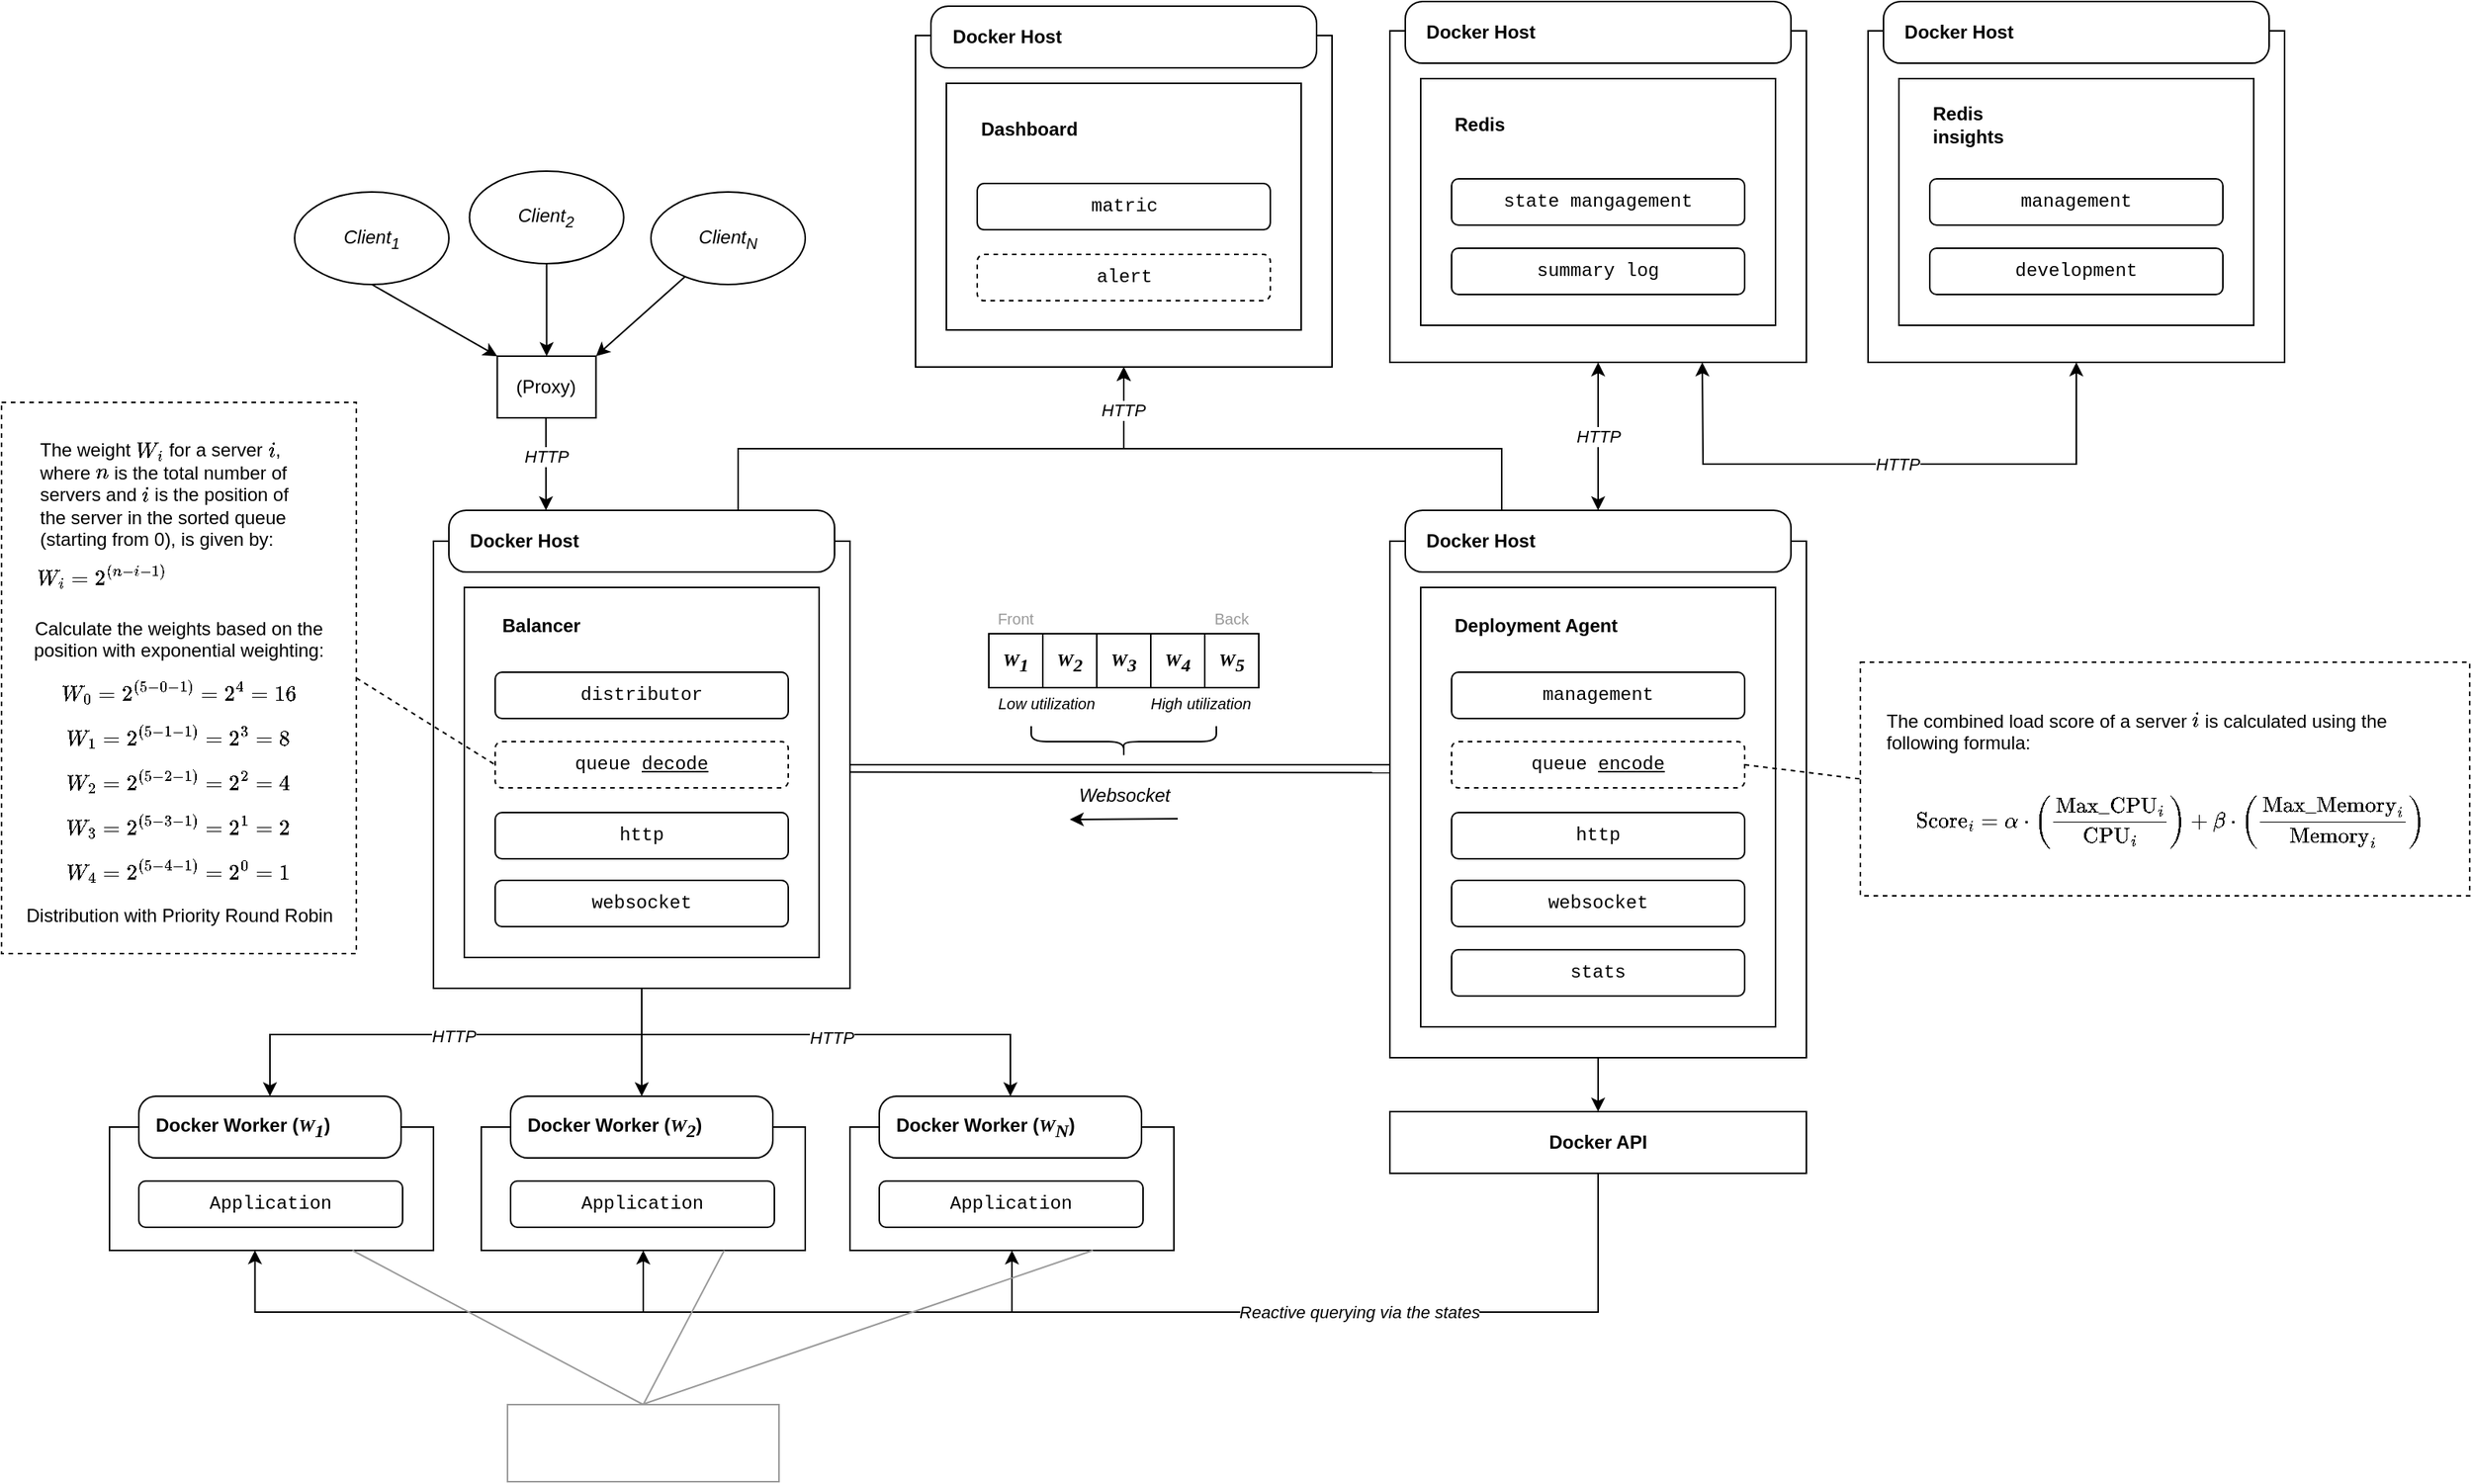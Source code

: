 <mxfile version="24.7.5">
  <diagram name="Page-1" id="Vyur2kS933aH3F0kVCXf">
    <mxGraphModel dx="3248" dy="2066" grid="1" gridSize="10" guides="1" tooltips="1" connect="1" arrows="1" fold="1" page="1" pageScale="1" pageWidth="850" pageHeight="1100" math="1" shadow="0">
      <root>
        <mxCell id="0" />
        <mxCell id="1" parent="0" />
        <mxCell id="TFzHgLDjFruAC8fcnrSV-130" style="rounded=0;orthogonalLoop=1;jettySize=auto;html=1;entryX=0;entryY=0;entryDx=0;entryDy=0;exitX=0.5;exitY=1;exitDx=0;exitDy=0;" parent="1" source="TFzHgLDjFruAC8fcnrSV-3" target="TFzHgLDjFruAC8fcnrSV-127" edge="1">
          <mxGeometry relative="1" as="geometry">
            <mxPoint x="140.496" y="-17.557" as="sourcePoint" />
          </mxGeometry>
        </mxCell>
        <mxCell id="TFzHgLDjFruAC8fcnrSV-3" value="Client&lt;sub&gt;&lt;span&gt;1&lt;/span&gt;&lt;/sub&gt;" style="ellipse;whiteSpace=wrap;html=1;fontStyle=2" parent="1" vertex="1">
          <mxGeometry x="30" y="-76.5" width="100" height="60" as="geometry" />
        </mxCell>
        <mxCell id="TFzHgLDjFruAC8fcnrSV-129" style="edgeStyle=orthogonalEdgeStyle;rounded=0;orthogonalLoop=1;jettySize=auto;html=1;entryX=0.5;entryY=0;entryDx=0;entryDy=0;" parent="1" source="TFzHgLDjFruAC8fcnrSV-4" target="TFzHgLDjFruAC8fcnrSV-127" edge="1">
          <mxGeometry relative="1" as="geometry" />
        </mxCell>
        <mxCell id="TFzHgLDjFruAC8fcnrSV-4" value="Client&lt;sub&gt;&lt;span&gt;2&lt;/span&gt;&lt;/sub&gt;" style="ellipse;whiteSpace=wrap;html=1;fontStyle=2" parent="1" vertex="1">
          <mxGeometry x="143.34" y="-90" width="100" height="60" as="geometry" />
        </mxCell>
        <mxCell id="TFzHgLDjFruAC8fcnrSV-128" style="rounded=0;orthogonalLoop=1;jettySize=auto;html=1;entryX=1;entryY=0;entryDx=0;entryDy=0;" parent="1" source="TFzHgLDjFruAC8fcnrSV-5" target="TFzHgLDjFruAC8fcnrSV-127" edge="1">
          <mxGeometry relative="1" as="geometry" />
        </mxCell>
        <mxCell id="TFzHgLDjFruAC8fcnrSV-5" value="Client&lt;sub&gt;&lt;span&gt;N&lt;/span&gt;&lt;/sub&gt;" style="ellipse;whiteSpace=wrap;html=1;fontStyle=2" parent="1" vertex="1">
          <mxGeometry x="261" y="-76.5" width="100" height="60" as="geometry" />
        </mxCell>
        <mxCell id="TFzHgLDjFruAC8fcnrSV-115" style="edgeStyle=orthogonalEdgeStyle;rounded=0;orthogonalLoop=1;jettySize=auto;html=1;entryX=0.5;entryY=0;entryDx=0;entryDy=0;" parent="1" source="TFzHgLDjFruAC8fcnrSV-9" target="TFzHgLDjFruAC8fcnrSV-81" edge="1">
          <mxGeometry relative="1" as="geometry" />
        </mxCell>
        <mxCell id="TFzHgLDjFruAC8fcnrSV-116" style="edgeStyle=orthogonalEdgeStyle;rounded=0;orthogonalLoop=1;jettySize=auto;html=1;entryX=0.5;entryY=0;entryDx=0;entryDy=0;" parent="1" source="TFzHgLDjFruAC8fcnrSV-9" target="TFzHgLDjFruAC8fcnrSV-72" edge="1">
          <mxGeometry relative="1" as="geometry">
            <Array as="points">
              <mxPoint x="255" y="470" />
              <mxPoint x="14" y="470" />
            </Array>
          </mxGeometry>
        </mxCell>
        <mxCell id="TFzHgLDjFruAC8fcnrSV-118" value="HTTP" style="edgeLabel;html=1;align=center;verticalAlign=middle;resizable=0;points=[];fontStyle=2" parent="TFzHgLDjFruAC8fcnrSV-116" vertex="1" connectable="0">
          <mxGeometry x="-0.022" y="1" relative="1" as="geometry">
            <mxPoint as="offset" />
          </mxGeometry>
        </mxCell>
        <mxCell id="TFzHgLDjFruAC8fcnrSV-117" style="edgeStyle=orthogonalEdgeStyle;rounded=0;orthogonalLoop=1;jettySize=auto;html=1;entryX=0.5;entryY=0;entryDx=0;entryDy=0;" parent="1" source="TFzHgLDjFruAC8fcnrSV-9" target="TFzHgLDjFruAC8fcnrSV-88" edge="1">
          <mxGeometry relative="1" as="geometry">
            <Array as="points">
              <mxPoint x="255" y="470" />
              <mxPoint x="494" y="470" />
            </Array>
          </mxGeometry>
        </mxCell>
        <mxCell id="TFzHgLDjFruAC8fcnrSV-119" value="HTTP" style="edgeLabel;html=1;align=center;verticalAlign=middle;resizable=0;points=[];fontStyle=2" parent="TFzHgLDjFruAC8fcnrSV-117" vertex="1" connectable="0">
          <mxGeometry x="-0.012" y="-2" relative="1" as="geometry">
            <mxPoint as="offset" />
          </mxGeometry>
        </mxCell>
        <mxCell id="TFzHgLDjFruAC8fcnrSV-9" value="" style="rounded=0;whiteSpace=wrap;html=1;" parent="1" vertex="1">
          <mxGeometry x="120" y="150" width="270" height="290" as="geometry" />
        </mxCell>
        <mxCell id="TFzHgLDjFruAC8fcnrSV-6" value="" style="rounded=0;whiteSpace=wrap;html=1;" parent="1" vertex="1">
          <mxGeometry x="140" y="180" width="230" height="240" as="geometry" />
        </mxCell>
        <mxCell id="TFzHgLDjFruAC8fcnrSV-8" value="Balancer" style="text;html=1;align=center;verticalAlign=middle;whiteSpace=wrap;rounded=0;fontStyle=1" parent="1" vertex="1">
          <mxGeometry x="160" y="190" width="60" height="30" as="geometry" />
        </mxCell>
        <mxCell id="TFzHgLDjFruAC8fcnrSV-10" value="" style="shape=image;verticalLabelPosition=bottom;labelBackgroundColor=default;verticalAlign=top;aspect=fixed;imageAspect=0;image=https://logowik.com/content/uploads/images/rust8244.jpg;" parent="1" vertex="1">
          <mxGeometry x="313.03" y="191" width="39.97" height="30" as="geometry" />
        </mxCell>
        <mxCell id="TFzHgLDjFruAC8fcnrSV-11" value="distributor" style="rounded=1;whiteSpace=wrap;html=1;fontFamily=Courier New;strokeColor=#000000;" parent="1" vertex="1">
          <mxGeometry x="160" y="235" width="190" height="30" as="geometry" />
        </mxCell>
        <mxCell id="TFzHgLDjFruAC8fcnrSV-12" value="queue&amp;nbsp;&lt;u&gt;decode&lt;/u&gt;" style="rounded=1;whiteSpace=wrap;html=1;fontFamily=Courier New;dashed=1;" parent="1" vertex="1">
          <mxGeometry x="160" y="280" width="190" height="30" as="geometry" />
        </mxCell>
        <mxCell id="TFzHgLDjFruAC8fcnrSV-13" value="http" style="rounded=1;whiteSpace=wrap;html=1;fontFamily=Courier New;" parent="1" vertex="1">
          <mxGeometry x="160" y="326" width="190" height="30" as="geometry" />
        </mxCell>
        <mxCell id="TFzHgLDjFruAC8fcnrSV-14" value="websocket" style="rounded=1;whiteSpace=wrap;html=1;fontFamily=Courier New;" parent="1" vertex="1">
          <mxGeometry x="160" y="370" width="190" height="30" as="geometry" />
        </mxCell>
        <mxCell id="TFzHgLDjFruAC8fcnrSV-147" style="edgeStyle=orthogonalEdgeStyle;rounded=0;orthogonalLoop=1;jettySize=auto;html=1;entryX=0.5;entryY=1;entryDx=0;entryDy=0;exitX=0.75;exitY=0;exitDx=0;exitDy=0;" parent="1" source="TFzHgLDjFruAC8fcnrSV-23" target="TFzHgLDjFruAC8fcnrSV-133" edge="1">
          <mxGeometry relative="1" as="geometry">
            <Array as="points">
              <mxPoint x="317" y="90" />
              <mxPoint x="567" y="90" />
            </Array>
          </mxGeometry>
        </mxCell>
        <mxCell id="TFzHgLDjFruAC8fcnrSV-23" value="" style="rounded=1;whiteSpace=wrap;html=1;arcSize=28;" parent="1" vertex="1">
          <mxGeometry x="130" y="130" width="250" height="40" as="geometry" />
        </mxCell>
        <mxCell id="TFzHgLDjFruAC8fcnrSV-7" value="" style="shape=image;verticalLabelPosition=bottom;labelBackgroundColor=default;verticalAlign=top;aspect=fixed;imageAspect=0;image=https://cdn-icons-png.flaticon.com/512/919/919853.png;" parent="1" vertex="1">
          <mxGeometry x="345" y="137.5" width="25" height="25" as="geometry" />
        </mxCell>
        <mxCell id="TFzHgLDjFruAC8fcnrSV-24" value="Docker Host" style="text;html=1;align=center;verticalAlign=middle;whiteSpace=wrap;rounded=0;fontStyle=1" parent="1" vertex="1">
          <mxGeometry x="139" y="135" width="80" height="30" as="geometry" />
        </mxCell>
        <mxCell id="TFzHgLDjFruAC8fcnrSV-124" style="edgeStyle=orthogonalEdgeStyle;rounded=0;orthogonalLoop=1;jettySize=auto;html=1;entryX=0.5;entryY=0;entryDx=0;entryDy=0;" parent="1" source="TFzHgLDjFruAC8fcnrSV-25" target="TFzHgLDjFruAC8fcnrSV-68" edge="1">
          <mxGeometry relative="1" as="geometry" />
        </mxCell>
        <mxCell id="TFzHgLDjFruAC8fcnrSV-25" value="" style="rounded=0;whiteSpace=wrap;html=1;" parent="1" vertex="1">
          <mxGeometry x="740" y="150" width="270" height="335" as="geometry" />
        </mxCell>
        <mxCell id="TFzHgLDjFruAC8fcnrSV-26" value="" style="rounded=0;whiteSpace=wrap;html=1;" parent="1" vertex="1">
          <mxGeometry x="760" y="180" width="230" height="285" as="geometry" />
        </mxCell>
        <mxCell id="TFzHgLDjFruAC8fcnrSV-27" value="Deployment Agent" style="text;html=1;align=left;verticalAlign=middle;whiteSpace=wrap;rounded=0;fontStyle=1" parent="1" vertex="1">
          <mxGeometry x="780" y="190" width="150" height="30" as="geometry" />
        </mxCell>
        <mxCell id="TFzHgLDjFruAC8fcnrSV-28" value="" style="shape=image;verticalLabelPosition=bottom;labelBackgroundColor=default;verticalAlign=top;aspect=fixed;imageAspect=0;image=https://logowik.com/content/uploads/images/rust8244.jpg;" parent="1" vertex="1">
          <mxGeometry x="933.03" y="191" width="39.97" height="30" as="geometry" />
        </mxCell>
        <mxCell id="TFzHgLDjFruAC8fcnrSV-29" value="management" style="rounded=1;whiteSpace=wrap;html=1;fontFamily=Courier New;" parent="1" vertex="1">
          <mxGeometry x="780" y="235" width="190" height="30" as="geometry" />
        </mxCell>
        <mxCell id="TFzHgLDjFruAC8fcnrSV-30" value="queue&amp;nbsp;&lt;u&gt;encode&lt;/u&gt;" style="rounded=1;whiteSpace=wrap;html=1;fontFamily=Courier New;dashed=1;" parent="1" vertex="1">
          <mxGeometry x="780" y="280" width="190" height="30" as="geometry" />
        </mxCell>
        <mxCell id="TFzHgLDjFruAC8fcnrSV-31" value="http" style="rounded=1;whiteSpace=wrap;html=1;fontFamily=Courier New;" parent="1" vertex="1">
          <mxGeometry x="780" y="326" width="190" height="30" as="geometry" />
        </mxCell>
        <mxCell id="TFzHgLDjFruAC8fcnrSV-32" value="websocket" style="rounded=1;whiteSpace=wrap;html=1;fontFamily=Courier New;" parent="1" vertex="1">
          <mxGeometry x="780" y="370" width="190" height="30" as="geometry" />
        </mxCell>
        <mxCell id="TFzHgLDjFruAC8fcnrSV-148" style="edgeStyle=orthogonalEdgeStyle;rounded=0;orthogonalLoop=1;jettySize=auto;html=1;entryX=0.5;entryY=1;entryDx=0;entryDy=0;exitX=0.25;exitY=0;exitDx=0;exitDy=0;" parent="1" source="TFzHgLDjFruAC8fcnrSV-33" target="TFzHgLDjFruAC8fcnrSV-133" edge="1">
          <mxGeometry relative="1" as="geometry">
            <Array as="points">
              <mxPoint x="813" y="90" />
              <mxPoint x="567" y="90" />
            </Array>
          </mxGeometry>
        </mxCell>
        <mxCell id="TFzHgLDjFruAC8fcnrSV-151" value="&lt;i&gt;HTTP&lt;/i&gt;" style="edgeLabel;html=1;align=center;verticalAlign=middle;resizable=0;points=[];" parent="TFzHgLDjFruAC8fcnrSV-148" vertex="1" connectable="0">
          <mxGeometry x="0.818" y="1" relative="1" as="geometry">
            <mxPoint y="-3" as="offset" />
          </mxGeometry>
        </mxCell>
        <mxCell id="TFzHgLDjFruAC8fcnrSV-33" value="" style="rounded=1;whiteSpace=wrap;html=1;arcSize=28;" parent="1" vertex="1">
          <mxGeometry x="750" y="130" width="250" height="40" as="geometry" />
        </mxCell>
        <mxCell id="TFzHgLDjFruAC8fcnrSV-34" value="" style="shape=image;verticalLabelPosition=bottom;labelBackgroundColor=default;verticalAlign=top;aspect=fixed;imageAspect=0;image=https://cdn-icons-png.flaticon.com/512/919/919853.png;" parent="1" vertex="1">
          <mxGeometry x="965" y="137.5" width="25" height="25" as="geometry" />
        </mxCell>
        <mxCell id="TFzHgLDjFruAC8fcnrSV-35" value="Docker Host" style="text;html=1;align=center;verticalAlign=middle;whiteSpace=wrap;rounded=0;fontStyle=1" parent="1" vertex="1">
          <mxGeometry x="759" y="135" width="80" height="30" as="geometry" />
        </mxCell>
        <mxCell id="TFzHgLDjFruAC8fcnrSV-36" value="stats" style="rounded=1;whiteSpace=wrap;html=1;fontFamily=Courier New;" parent="1" vertex="1">
          <mxGeometry x="780" y="415" width="190" height="30" as="geometry" />
        </mxCell>
        <mxCell id="TFzHgLDjFruAC8fcnrSV-37" value="" style="endArrow=none;html=1;rounded=0;exitX=1;exitY=0.5;exitDx=0;exitDy=0;entryX=0.001;entryY=0.433;entryDx=0;entryDy=0;entryPerimeter=0;" parent="1" source="TFzHgLDjFruAC8fcnrSV-9" target="TFzHgLDjFruAC8fcnrSV-25" edge="1">
          <mxGeometry width="50" height="50" relative="1" as="geometry">
            <mxPoint x="460" y="320" as="sourcePoint" />
            <mxPoint x="510" y="270" as="targetPoint" />
          </mxGeometry>
        </mxCell>
        <mxCell id="TFzHgLDjFruAC8fcnrSV-38" value="" style="endArrow=none;html=1;rounded=0;exitX=1;exitY=0.5;exitDx=0;exitDy=0;entryX=0;entryY=0.448;entryDx=0;entryDy=0;entryPerimeter=0;" parent="1" target="TFzHgLDjFruAC8fcnrSV-25" edge="1">
          <mxGeometry width="50" height="50" relative="1" as="geometry">
            <mxPoint x="390" y="299.8" as="sourcePoint" />
            <mxPoint x="630" y="299.8" as="targetPoint" />
          </mxGeometry>
        </mxCell>
        <mxCell id="TFzHgLDjFruAC8fcnrSV-39" value="Websocket" style="text;html=1;align=center;verticalAlign=middle;whiteSpace=wrap;rounded=0;fontStyle=2" parent="1" vertex="1">
          <mxGeometry x="537.5" y="300" width="60" height="30" as="geometry" />
        </mxCell>
        <mxCell id="TFzHgLDjFruAC8fcnrSV-62" value="&lt;div&gt;&lt;br&gt;&lt;/div&gt;" style="text;html=1;align=center;verticalAlign=middle;resizable=0;points=[];autosize=1;strokeColor=none;fillColor=none;" parent="1" vertex="1">
          <mxGeometry x="665" y="160" width="20" height="30" as="geometry" />
        </mxCell>
        <mxCell id="TFzHgLDjFruAC8fcnrSV-120" style="edgeStyle=orthogonalEdgeStyle;rounded=0;orthogonalLoop=1;jettySize=auto;html=1;entryX=0.5;entryY=1;entryDx=0;entryDy=0;" parent="1" source="TFzHgLDjFruAC8fcnrSV-68" target="TFzHgLDjFruAC8fcnrSV-86" edge="1">
          <mxGeometry relative="1" as="geometry">
            <Array as="points">
              <mxPoint x="875" y="650" />
              <mxPoint x="495" y="650" />
            </Array>
          </mxGeometry>
        </mxCell>
        <mxCell id="TFzHgLDjFruAC8fcnrSV-121" style="edgeStyle=orthogonalEdgeStyle;rounded=0;orthogonalLoop=1;jettySize=auto;html=1;entryX=0.5;entryY=1;entryDx=0;entryDy=0;" parent="1" source="TFzHgLDjFruAC8fcnrSV-68" target="TFzHgLDjFruAC8fcnrSV-79" edge="1">
          <mxGeometry relative="1" as="geometry">
            <Array as="points">
              <mxPoint x="875" y="650" />
              <mxPoint x="256" y="650" />
            </Array>
          </mxGeometry>
        </mxCell>
        <mxCell id="TFzHgLDjFruAC8fcnrSV-68" value="Docker API" style="rounded=0;whiteSpace=wrap;html=1;fontStyle=1" parent="1" vertex="1">
          <mxGeometry x="740" y="520" width="270" height="40" as="geometry" />
        </mxCell>
        <mxCell id="TFzHgLDjFruAC8fcnrSV-101" value="" style="group" parent="1" vertex="1" connectable="0">
          <mxGeometry x="-90" y="510" width="210" height="100" as="geometry" />
        </mxCell>
        <mxCell id="TFzHgLDjFruAC8fcnrSV-71" value="" style="rounded=0;whiteSpace=wrap;html=1;" parent="TFzHgLDjFruAC8fcnrSV-101" vertex="1">
          <mxGeometry y="20" width="210" height="80" as="geometry" />
        </mxCell>
        <mxCell id="TFzHgLDjFruAC8fcnrSV-76" value="" style="group" parent="TFzHgLDjFruAC8fcnrSV-101" vertex="1" connectable="0">
          <mxGeometry x="19" width="170" height="40" as="geometry" />
        </mxCell>
        <mxCell id="TFzHgLDjFruAC8fcnrSV-72" value="" style="rounded=1;whiteSpace=wrap;html=1;arcSize=28;" parent="TFzHgLDjFruAC8fcnrSV-76" vertex="1">
          <mxGeometry width="170" height="40" as="geometry" />
        </mxCell>
        <mxCell id="TFzHgLDjFruAC8fcnrSV-73" value="" style="shape=image;verticalLabelPosition=bottom;labelBackgroundColor=default;verticalAlign=top;aspect=fixed;imageAspect=0;image=https://cdn-icons-png.flaticon.com/512/919/919853.png;" parent="TFzHgLDjFruAC8fcnrSV-76" vertex="1">
          <mxGeometry x="137.5" y="8" width="25" height="25" as="geometry" />
        </mxCell>
        <mxCell id="TFzHgLDjFruAC8fcnrSV-74" value="Docker Worker (&lt;span style=&quot;font-family: Verdana; font-style: italic; text-align: center;&quot;&gt;W&lt;/span&gt;&lt;sub style=&quot;font-family: Verdana; font-style: italic; text-align: center; font-size: 12px;&quot;&gt;1&lt;/sub&gt;)" style="text;html=1;align=left;verticalAlign=middle;whiteSpace=wrap;rounded=0;fontStyle=1" parent="TFzHgLDjFruAC8fcnrSV-76" vertex="1">
          <mxGeometry x="9" y="5" width="141" height="30" as="geometry" />
        </mxCell>
        <mxCell id="TFzHgLDjFruAC8fcnrSV-78" value="Application" style="rounded=1;whiteSpace=wrap;html=1;fontFamily=Courier New;" parent="TFzHgLDjFruAC8fcnrSV-101" vertex="1">
          <mxGeometry x="19" y="55" width="171" height="30" as="geometry" />
        </mxCell>
        <mxCell id="TFzHgLDjFruAC8fcnrSV-102" value="" style="group" parent="1" vertex="1" connectable="0">
          <mxGeometry x="151" y="510" width="210" height="100" as="geometry" />
        </mxCell>
        <mxCell id="TFzHgLDjFruAC8fcnrSV-79" value="" style="rounded=0;whiteSpace=wrap;html=1;" parent="TFzHgLDjFruAC8fcnrSV-102" vertex="1">
          <mxGeometry y="20" width="210" height="80" as="geometry" />
        </mxCell>
        <mxCell id="TFzHgLDjFruAC8fcnrSV-80" value="" style="group" parent="TFzHgLDjFruAC8fcnrSV-102" vertex="1" connectable="0">
          <mxGeometry x="19" width="170" height="40" as="geometry" />
        </mxCell>
        <mxCell id="TFzHgLDjFruAC8fcnrSV-81" value="" style="rounded=1;whiteSpace=wrap;html=1;arcSize=28;" parent="TFzHgLDjFruAC8fcnrSV-80" vertex="1">
          <mxGeometry width="170" height="40" as="geometry" />
        </mxCell>
        <mxCell id="TFzHgLDjFruAC8fcnrSV-82" value="" style="shape=image;verticalLabelPosition=bottom;labelBackgroundColor=default;verticalAlign=top;aspect=fixed;imageAspect=0;image=https://cdn-icons-png.flaticon.com/512/919/919853.png;" parent="TFzHgLDjFruAC8fcnrSV-80" vertex="1">
          <mxGeometry x="137.5" y="8" width="25" height="25" as="geometry" />
        </mxCell>
        <mxCell id="TFzHgLDjFruAC8fcnrSV-83" value="Docker Worker (&lt;span style=&quot;font-family: Verdana; font-style: italic; text-align: center;&quot;&gt;W&lt;/span&gt;&lt;sub style=&quot;font-family: Verdana; font-style: italic; text-align: center; font-size: 12px;&quot;&gt;2&lt;/sub&gt;)" style="text;html=1;align=left;verticalAlign=middle;whiteSpace=wrap;rounded=0;fontStyle=1" parent="TFzHgLDjFruAC8fcnrSV-80" vertex="1">
          <mxGeometry x="9" y="5" width="141" height="30" as="geometry" />
        </mxCell>
        <mxCell id="TFzHgLDjFruAC8fcnrSV-84" value="Application" style="rounded=1;whiteSpace=wrap;html=1;fontFamily=Courier New;" parent="TFzHgLDjFruAC8fcnrSV-102" vertex="1">
          <mxGeometry x="19" y="55" width="171" height="30" as="geometry" />
        </mxCell>
        <mxCell id="TFzHgLDjFruAC8fcnrSV-103" value="" style="group" parent="1" vertex="1" connectable="0">
          <mxGeometry x="390" y="510" width="210" height="100" as="geometry" />
        </mxCell>
        <mxCell id="TFzHgLDjFruAC8fcnrSV-86" value="" style="rounded=0;whiteSpace=wrap;html=1;" parent="TFzHgLDjFruAC8fcnrSV-103" vertex="1">
          <mxGeometry y="20" width="210" height="80" as="geometry" />
        </mxCell>
        <mxCell id="TFzHgLDjFruAC8fcnrSV-87" value="" style="group" parent="TFzHgLDjFruAC8fcnrSV-103" vertex="1" connectable="0">
          <mxGeometry x="19" width="170" height="40" as="geometry" />
        </mxCell>
        <mxCell id="TFzHgLDjFruAC8fcnrSV-88" value="" style="rounded=1;whiteSpace=wrap;html=1;arcSize=28;" parent="TFzHgLDjFruAC8fcnrSV-87" vertex="1">
          <mxGeometry width="170" height="40" as="geometry" />
        </mxCell>
        <mxCell id="TFzHgLDjFruAC8fcnrSV-89" value="" style="shape=image;verticalLabelPosition=bottom;labelBackgroundColor=default;verticalAlign=top;aspect=fixed;imageAspect=0;image=https://cdn-icons-png.flaticon.com/512/919/919853.png;" parent="TFzHgLDjFruAC8fcnrSV-87" vertex="1">
          <mxGeometry x="137.5" y="8" width="25" height="25" as="geometry" />
        </mxCell>
        <mxCell id="TFzHgLDjFruAC8fcnrSV-90" value="Docker Worker (&lt;span style=&quot;font-family: Verdana; font-style: italic; text-align: center;&quot;&gt;W&lt;/span&gt;&lt;sub style=&quot;font-family: Verdana; font-style: italic; text-align: center; font-size: 12px;&quot;&gt;N&lt;/sub&gt;)" style="text;html=1;align=left;verticalAlign=middle;whiteSpace=wrap;rounded=0;fontStyle=1" parent="TFzHgLDjFruAC8fcnrSV-87" vertex="1">
          <mxGeometry x="9" y="5" width="141" height="30" as="geometry" />
        </mxCell>
        <mxCell id="TFzHgLDjFruAC8fcnrSV-91" value="Application" style="rounded=1;whiteSpace=wrap;html=1;fontFamily=Courier New;" parent="TFzHgLDjFruAC8fcnrSV-103" vertex="1">
          <mxGeometry x="19" y="55" width="171" height="30" as="geometry" />
        </mxCell>
        <mxCell id="TFzHgLDjFruAC8fcnrSV-108" value="" style="endArrow=none;html=1;rounded=0;entryX=0;entryY=0.5;entryDx=0;entryDy=0;exitX=1;exitY=0.5;exitDx=0;exitDy=0;strokeColor=#000000;dashed=1;" parent="1" source="TFzHgLDjFruAC8fcnrSV-107" target="TFzHgLDjFruAC8fcnrSV-12" edge="1">
          <mxGeometry width="50" height="50" relative="1" as="geometry">
            <mxPoint x="-30" y="220" as="sourcePoint" />
            <mxPoint x="20" y="170" as="targetPoint" />
          </mxGeometry>
        </mxCell>
        <mxCell id="TFzHgLDjFruAC8fcnrSV-113" value="" style="group;fillColor=#E6E6E6;fontColor=#333333;strokeColor=none;dashed=1;container=0;" parent="1" vertex="1" connectable="0">
          <mxGeometry x="-160" y="182.5" width="230" height="235" as="geometry" />
        </mxCell>
        <mxCell id="TFzHgLDjFruAC8fcnrSV-122" style="edgeStyle=orthogonalEdgeStyle;rounded=0;orthogonalLoop=1;jettySize=auto;html=1;entryX=0.449;entryY=0.999;entryDx=0;entryDy=0;entryPerimeter=0;" parent="1" source="TFzHgLDjFruAC8fcnrSV-68" target="TFzHgLDjFruAC8fcnrSV-71" edge="1">
          <mxGeometry relative="1" as="geometry">
            <Array as="points">
              <mxPoint x="875" y="650" />
              <mxPoint x="4" y="650" />
            </Array>
          </mxGeometry>
        </mxCell>
        <mxCell id="TFzHgLDjFruAC8fcnrSV-125" value="Reactive querying via the states" style="edgeLabel;html=1;align=center;verticalAlign=middle;resizable=0;points=[];fontStyle=2" parent="TFzHgLDjFruAC8fcnrSV-122" vertex="1" connectable="0">
          <mxGeometry x="-0.509" relative="1" as="geometry">
            <mxPoint as="offset" />
          </mxGeometry>
        </mxCell>
        <mxCell id="TFzHgLDjFruAC8fcnrSV-131" style="edgeStyle=orthogonalEdgeStyle;rounded=0;orthogonalLoop=1;jettySize=auto;html=1;entryX=0.25;entryY=0;entryDx=0;entryDy=0;" parent="1" source="TFzHgLDjFruAC8fcnrSV-127" edge="1">
          <mxGeometry relative="1" as="geometry">
            <mxPoint x="193.744" y="50" as="sourcePoint" />
            <mxPoint x="192.93" y="130" as="targetPoint" />
            <Array as="points">
              <mxPoint x="193.43" y="82" />
            </Array>
          </mxGeometry>
        </mxCell>
        <mxCell id="TFzHgLDjFruAC8fcnrSV-150" value="&lt;i&gt;HTTP&lt;/i&gt;" style="edgeLabel;html=1;align=center;verticalAlign=middle;resizable=0;points=[];" parent="TFzHgLDjFruAC8fcnrSV-131" vertex="1" connectable="0">
          <mxGeometry x="-0.167" relative="1" as="geometry">
            <mxPoint as="offset" />
          </mxGeometry>
        </mxCell>
        <mxCell id="TFzHgLDjFruAC8fcnrSV-145" value="" style="group" parent="1" vertex="1" connectable="0">
          <mxGeometry x="432.5" y="-196.97" width="270" height="235" as="geometry" />
        </mxCell>
        <mxCell id="TFzHgLDjFruAC8fcnrSV-133" value="" style="rounded=0;whiteSpace=wrap;html=1;" parent="TFzHgLDjFruAC8fcnrSV-145" vertex="1">
          <mxGeometry y="19" width="270" height="215" as="geometry" />
        </mxCell>
        <mxCell id="TFzHgLDjFruAC8fcnrSV-134" value="" style="rounded=0;whiteSpace=wrap;html=1;" parent="TFzHgLDjFruAC8fcnrSV-145" vertex="1">
          <mxGeometry x="20" y="50" width="230" height="160" as="geometry" />
        </mxCell>
        <mxCell id="TFzHgLDjFruAC8fcnrSV-135" value="matric" style="rounded=1;whiteSpace=wrap;html=1;fontFamily=Courier New;" parent="TFzHgLDjFruAC8fcnrSV-145" vertex="1">
          <mxGeometry x="40" y="115" width="190" height="30" as="geometry" />
        </mxCell>
        <mxCell id="TFzHgLDjFruAC8fcnrSV-136" value="" style="rounded=1;whiteSpace=wrap;html=1;arcSize=28;" parent="TFzHgLDjFruAC8fcnrSV-145" vertex="1">
          <mxGeometry x="10" width="250" height="40" as="geometry" />
        </mxCell>
        <mxCell id="TFzHgLDjFruAC8fcnrSV-137" value="" style="shape=image;verticalLabelPosition=bottom;labelBackgroundColor=default;verticalAlign=top;aspect=fixed;imageAspect=0;image=https://cdn-icons-png.flaticon.com/512/919/919853.png;" parent="TFzHgLDjFruAC8fcnrSV-145" vertex="1">
          <mxGeometry x="225" y="7.5" width="25" height="25" as="geometry" />
        </mxCell>
        <mxCell id="TFzHgLDjFruAC8fcnrSV-138" value="Docker Host" style="text;html=1;align=center;verticalAlign=middle;whiteSpace=wrap;rounded=0;fontStyle=1" parent="TFzHgLDjFruAC8fcnrSV-145" vertex="1">
          <mxGeometry x="19" y="5" width="80" height="30" as="geometry" />
        </mxCell>
        <mxCell id="TFzHgLDjFruAC8fcnrSV-139" value="Dashboard" style="text;html=1;align=left;verticalAlign=middle;whiteSpace=wrap;rounded=0;fontStyle=1" parent="TFzHgLDjFruAC8fcnrSV-145" vertex="1">
          <mxGeometry x="40" y="65" width="150" height="30" as="geometry" />
        </mxCell>
        <mxCell id="TFzHgLDjFruAC8fcnrSV-140" value="alert" style="rounded=1;whiteSpace=wrap;html=1;fontFamily=Courier New;dashed=1;" parent="TFzHgLDjFruAC8fcnrSV-145" vertex="1">
          <mxGeometry x="40" y="161" width="190" height="30" as="geometry" />
        </mxCell>
        <mxCell id="TFzHgLDjFruAC8fcnrSV-141" value="" style="shape=image;verticalLabelPosition=bottom;labelBackgroundColor=default;verticalAlign=top;aspect=fixed;imageAspect=0;image=https://upload.wikimedia.org/wikipedia/commons/thumb/c/c3/Python-logo-notext.svg/1869px-Python-logo-notext.svg.png;clipPath=inset(1% 9.71% 15.67% 0%);" parent="TFzHgLDjFruAC8fcnrSV-145" vertex="1">
          <mxGeometry x="125.21" y="66.25" width="29.58" height="30" as="geometry" />
        </mxCell>
        <mxCell id="TFzHgLDjFruAC8fcnrSV-142" value="" style="shape=image;verticalLabelPosition=bottom;labelBackgroundColor=default;verticalAlign=top;aspect=fixed;imageAspect=0;image=https://upload.wikimedia.org/wikipedia/commons/thumb/7/77/Streamlit-logo-primary-colormark-darktext.png/1024px-Streamlit-logo-primary-colormark-darktext.png;" parent="TFzHgLDjFruAC8fcnrSV-145" vertex="1">
          <mxGeometry x="154.79" y="57.5" width="81.2" height="47.5" as="geometry" />
        </mxCell>
        <mxCell id="TFzHgLDjFruAC8fcnrSV-127" value="(Proxy)" style="rounded=0;whiteSpace=wrap;html=1;" parent="1" vertex="1">
          <mxGeometry x="161.34" y="30" width="64" height="40" as="geometry" />
        </mxCell>
        <mxCell id="TFzHgLDjFruAC8fcnrSV-107" value="" style="rounded=0;whiteSpace=wrap;html=1;strokeColor=#000000;dashed=1;" parent="1" vertex="1">
          <mxGeometry x="-160" y="60" width="230" height="357.5" as="geometry" />
        </mxCell>
        <mxCell id="TFzHgLDjFruAC8fcnrSV-105" value="&lt;div&gt;Calculate the weights based on the position with exponential weighting:&lt;/div&gt;&lt;div&gt;\[ W_0 = 2^{(5-0-1)} = 2^4 = 16 \]&lt;/div&gt;&lt;div&gt;\[ W_1 = 2^{(5-1-1)} = 2^3 = 8 \]&lt;/div&gt;&lt;div&gt;\[ W_2 = 2^{(5-2-1)} = 2^2 = 4 \]&lt;/div&gt;&lt;div&gt;\[ W_3 = 2^{(5-3-1)} = 2^1 = 2 \]&lt;/div&gt;&lt;div&gt;\[ W_4 = 2^{(5-4-1)} = 2^0 = 1 \]&lt;/div&gt;&lt;div&gt;&lt;br&gt;&lt;/div&gt;" style="text;html=1;align=center;verticalAlign=middle;whiteSpace=wrap;rounded=0;" parent="1" vertex="1">
          <mxGeometry x="-145" y="228.5" width="200" height="140" as="geometry" />
        </mxCell>
        <mxCell id="TFzHgLDjFruAC8fcnrSV-111" value="Distribution with Priority Round Robin" style="text;html=1;align=center;verticalAlign=middle;whiteSpace=wrap;rounded=0;" parent="1" vertex="1">
          <mxGeometry x="-147.5" y="377.5" width="205" height="30" as="geometry" />
        </mxCell>
        <mxCell id="TFzHgLDjFruAC8fcnrSV-51" value="&lt;div&gt;\[ W_i = 2^{(n-i-1)} \]&lt;/div&gt;&lt;div&gt;&lt;br&gt;&lt;/div&gt;" style="text;whiteSpace=wrap;html=1;fontStyle=0" parent="1" vertex="1">
          <mxGeometry x="-139" y="146" width="72.632" height="50" as="geometry" />
        </mxCell>
        <mxCell id="TFzHgLDjFruAC8fcnrSV-63" value="The weight \( W_i \) for a server \( i \), where \( n \) is the total number of servers and \( i \) is the position of the server in the sorted queue (starting from 0), is given by:&lt;div&gt;&lt;br style=&quot;text-wrap: nowrap;&quot;&gt;&lt;/div&gt;" style="text;html=1;align=left;verticalAlign=middle;whiteSpace=wrap;rounded=0;" parent="1" vertex="1">
          <mxGeometry x="-137" y="81.5" width="180" height="90" as="geometry" />
        </mxCell>
        <mxCell id="TFzHgLDjFruAC8fcnrSV-157" value="" style="shape=curlyBracket;whiteSpace=wrap;html=1;rounded=1;labelPosition=left;verticalLabelPosition=middle;align=right;verticalAlign=middle;rotation=-90;" parent="1" vertex="1">
          <mxGeometry x="557.5" y="220" width="20" height="120" as="geometry" />
        </mxCell>
        <mxCell id="TFzHgLDjFruAC8fcnrSV-163" value="" style="endArrow=classic;html=1;rounded=0;" parent="1" edge="1">
          <mxGeometry width="50" height="50" relative="1" as="geometry">
            <mxPoint x="602.5" y="330" as="sourcePoint" />
            <mxPoint x="532.5" y="330.5" as="targetPoint" />
          </mxGeometry>
        </mxCell>
        <mxCell id="TFzHgLDjFruAC8fcnrSV-173" style="rounded=0;orthogonalLoop=1;jettySize=auto;html=1;entryX=0.75;entryY=1;entryDx=0;entryDy=0;exitX=0.5;exitY=0;exitDx=0;exitDy=0;endArrow=none;endFill=0;strokeColor=#999999;" parent="1" source="TFzHgLDjFruAC8fcnrSV-165" target="TFzHgLDjFruAC8fcnrSV-71" edge="1">
          <mxGeometry relative="1" as="geometry" />
        </mxCell>
        <mxCell id="TFzHgLDjFruAC8fcnrSV-175" style="rounded=0;orthogonalLoop=1;jettySize=auto;html=1;entryX=0.75;entryY=1;entryDx=0;entryDy=0;exitX=0.487;exitY=-0.104;exitDx=0;exitDy=0;exitPerimeter=0;endArrow=none;endFill=0;strokeColor=#999999;" parent="1" source="TFzHgLDjFruAC8fcnrSV-171" target="TFzHgLDjFruAC8fcnrSV-86" edge="1">
          <mxGeometry relative="1" as="geometry" />
        </mxCell>
        <mxCell id="TFzHgLDjFruAC8fcnrSV-165" value="" style="rounded=0;whiteSpace=wrap;html=1;strokeColor=#999999;" parent="1" vertex="1">
          <mxGeometry x="168" y="710" width="176" height="50" as="geometry" />
        </mxCell>
        <mxCell id="TFzHgLDjFruAC8fcnrSV-174" style="rounded=0;orthogonalLoop=1;jettySize=auto;html=1;entryX=0.75;entryY=1;entryDx=0;entryDy=0;endArrow=none;endFill=0;strokeColor=#999999;" parent="1" target="TFzHgLDjFruAC8fcnrSV-79" edge="1">
          <mxGeometry relative="1" as="geometry">
            <mxPoint x="256" y="710" as="sourcePoint" />
          </mxGeometry>
        </mxCell>
        <mxCell id="TFzHgLDjFruAC8fcnrSV-171" value="" style="shape=image;verticalLabelPosition=bottom;labelBackgroundColor=default;verticalAlign=top;aspect=fixed;imageAspect=0;image=https://docs.sedex.admin.ch/assets/docker-hub-logo.png;" parent="1" vertex="1">
          <mxGeometry x="177.08" y="714" width="160.92" height="40" as="geometry" />
        </mxCell>
        <mxCell id="G5e81qGQovvJO4Tz4BmD-1" value="" style="rounded=0;whiteSpace=wrap;html=1;strokeColor=#000000;dashed=1;" parent="1" vertex="1">
          <mxGeometry x="1045" y="228.5" width="395" height="151.5" as="geometry" />
        </mxCell>
        <mxCell id="G5e81qGQovvJO4Tz4BmD-2" value="The combined load score of a server \(i\) is calculated using the following formula:&lt;br&gt;&lt;br&gt;\[&lt;br&gt;\text{Score}_i = \alpha \cdot \left( \frac{\text{Max_CPU}_i}{\text{CPU}_i} \right) + \beta \cdot \left( \frac{\text{Max_Memory}_i}{\text{Memory}_i} \right)&lt;br&gt;\]" style="text;html=1;align=left;verticalAlign=middle;whiteSpace=wrap;rounded=0;" parent="1" vertex="1">
          <mxGeometry x="1060" y="251" width="370" height="117.5" as="geometry" />
        </mxCell>
        <mxCell id="G5e81qGQovvJO4Tz4BmD-3" value="" style="endArrow=none;html=1;rounded=0;entryX=0;entryY=0.5;entryDx=0;entryDy=0;exitX=1;exitY=0.5;exitDx=0;exitDy=0;strokeColor=#000000;dashed=1;" parent="1" source="TFzHgLDjFruAC8fcnrSV-30" target="G5e81qGQovvJO4Tz4BmD-1" edge="1">
          <mxGeometry width="50" height="50" relative="1" as="geometry">
            <mxPoint x="1090" y="445" as="sourcePoint" />
            <mxPoint x="1180" y="501" as="targetPoint" />
          </mxGeometry>
        </mxCell>
        <mxCell id="TFzHgLDjFruAC8fcnrSV-52" value="Front" style="text;html=1;align=center;verticalAlign=middle;whiteSpace=wrap;rounded=0;fontSize=10;fontColor=#999999;" parent="1" vertex="1">
          <mxGeometry x="480" y="190" width="35" height="20" as="geometry" />
        </mxCell>
        <mxCell id="TFzHgLDjFruAC8fcnrSV-53" value="Back" style="text;html=1;align=center;verticalAlign=middle;whiteSpace=wrap;rounded=0;fontSize=10;fontColor=#999999;" parent="1" vertex="1">
          <mxGeometry x="620" y="190" width="35" height="20" as="geometry" />
        </mxCell>
        <mxCell id="TFzHgLDjFruAC8fcnrSV-155" value="" style="group" parent="1" vertex="1" connectable="0">
          <mxGeometry x="480" y="210" width="175" height="55" as="geometry" />
        </mxCell>
        <mxCell id="TFzHgLDjFruAC8fcnrSV-42" value="&lt;font style=&quot;font-size: 12px;&quot;&gt;W&lt;sub style=&quot;font-size: 12px;&quot;&gt;1&lt;/sub&gt;&lt;/font&gt;" style="rounded=0;whiteSpace=wrap;html=1;aspect=fixed;fontSize=12;fontStyle=3;fontFamily=Verdana;" parent="TFzHgLDjFruAC8fcnrSV-155" vertex="1">
          <mxGeometry width="35" height="35" as="geometry" />
        </mxCell>
        <mxCell id="TFzHgLDjFruAC8fcnrSV-43" value="&lt;font style=&quot;font-size: 12px;&quot;&gt;W&lt;sub style=&quot;font-size: 12px;&quot;&gt;2&lt;/sub&gt;&lt;/font&gt;" style="rounded=0;whiteSpace=wrap;html=1;aspect=fixed;fontSize=12;fontStyle=3;fontFamily=Verdana;" parent="TFzHgLDjFruAC8fcnrSV-155" vertex="1">
          <mxGeometry x="35" width="35" height="35" as="geometry" />
        </mxCell>
        <mxCell id="TFzHgLDjFruAC8fcnrSV-44" value="&lt;font style=&quot;font-size: 12px;&quot;&gt;W&lt;sub style=&quot;font-size: 12px;&quot;&gt;3&lt;/sub&gt;&lt;/font&gt;" style="rounded=0;whiteSpace=wrap;html=1;aspect=fixed;fontSize=12;fontStyle=3;fontFamily=Verdana;" parent="TFzHgLDjFruAC8fcnrSV-155" vertex="1">
          <mxGeometry x="70" width="35" height="35" as="geometry" />
        </mxCell>
        <mxCell id="TFzHgLDjFruAC8fcnrSV-45" value="&lt;font style=&quot;font-size: 12px;&quot;&gt;W&lt;sub style=&quot;font-size: 12px;&quot;&gt;4&lt;/sub&gt;&lt;/font&gt;" style="rounded=0;whiteSpace=wrap;html=1;aspect=fixed;fontSize=12;fontStyle=3;fontFamily=Verdana;" parent="TFzHgLDjFruAC8fcnrSV-155" vertex="1">
          <mxGeometry x="105" width="35" height="35" as="geometry" />
        </mxCell>
        <mxCell id="TFzHgLDjFruAC8fcnrSV-46" value="&lt;font style=&quot;font-size: 12px;&quot;&gt;W&lt;sub style=&quot;font-size: 12px;&quot;&gt;5&lt;/sub&gt;&lt;/font&gt;" style="rounded=0;whiteSpace=wrap;html=1;aspect=fixed;fontSize=12;fontStyle=3;fontFamily=Verdana;" parent="TFzHgLDjFruAC8fcnrSV-155" vertex="1">
          <mxGeometry x="140" width="35" height="35" as="geometry" />
        </mxCell>
        <mxCell id="TFzHgLDjFruAC8fcnrSV-54" value="Low utilization" style="text;html=1;align=center;verticalAlign=middle;whiteSpace=wrap;rounded=0;fontSize=10;fontColor=#000000;fontStyle=2" parent="TFzHgLDjFruAC8fcnrSV-155" vertex="1">
          <mxGeometry y="35" width="75" height="20" as="geometry" />
        </mxCell>
        <mxCell id="TFzHgLDjFruAC8fcnrSV-56" value="High utilization" style="text;html=1;align=center;verticalAlign=middle;whiteSpace=wrap;rounded=0;fontSize=10;fontColor=#000000;fontStyle=2" parent="TFzHgLDjFruAC8fcnrSV-155" vertex="1">
          <mxGeometry x="100" y="35" width="75" height="20" as="geometry" />
        </mxCell>
        <mxCell id="jZXdJY3dPk5fABCv7ufh-1" value="" style="group" vertex="1" connectable="0" parent="1">
          <mxGeometry x="740" y="-200" width="270" height="235" as="geometry" />
        </mxCell>
        <mxCell id="jZXdJY3dPk5fABCv7ufh-2" value="" style="rounded=0;whiteSpace=wrap;html=1;" vertex="1" parent="jZXdJY3dPk5fABCv7ufh-1">
          <mxGeometry y="19" width="270" height="215" as="geometry" />
        </mxCell>
        <mxCell id="jZXdJY3dPk5fABCv7ufh-3" value="" style="rounded=0;whiteSpace=wrap;html=1;" vertex="1" parent="jZXdJY3dPk5fABCv7ufh-1">
          <mxGeometry x="20" y="50" width="230" height="160" as="geometry" />
        </mxCell>
        <mxCell id="jZXdJY3dPk5fABCv7ufh-4" value="state mangagement" style="rounded=1;whiteSpace=wrap;html=1;fontFamily=Courier New;" vertex="1" parent="jZXdJY3dPk5fABCv7ufh-1">
          <mxGeometry x="40" y="115" width="190" height="30" as="geometry" />
        </mxCell>
        <mxCell id="jZXdJY3dPk5fABCv7ufh-5" value="" style="rounded=1;whiteSpace=wrap;html=1;arcSize=28;" vertex="1" parent="jZXdJY3dPk5fABCv7ufh-1">
          <mxGeometry x="10" width="250" height="40" as="geometry" />
        </mxCell>
        <mxCell id="jZXdJY3dPk5fABCv7ufh-6" value="" style="shape=image;verticalLabelPosition=bottom;labelBackgroundColor=default;verticalAlign=top;aspect=fixed;imageAspect=0;image=https://cdn-icons-png.flaticon.com/512/919/919853.png;" vertex="1" parent="jZXdJY3dPk5fABCv7ufh-1">
          <mxGeometry x="225" y="7.5" width="25" height="25" as="geometry" />
        </mxCell>
        <mxCell id="jZXdJY3dPk5fABCv7ufh-7" value="Docker Host" style="text;html=1;align=center;verticalAlign=middle;whiteSpace=wrap;rounded=0;fontStyle=1" vertex="1" parent="jZXdJY3dPk5fABCv7ufh-1">
          <mxGeometry x="19" y="5" width="80" height="30" as="geometry" />
        </mxCell>
        <mxCell id="jZXdJY3dPk5fABCv7ufh-8" value="Redis" style="text;html=1;align=left;verticalAlign=middle;whiteSpace=wrap;rounded=0;fontStyle=1" vertex="1" parent="jZXdJY3dPk5fABCv7ufh-1">
          <mxGeometry x="40" y="65" width="150" height="30" as="geometry" />
        </mxCell>
        <mxCell id="jZXdJY3dPk5fABCv7ufh-12" value="" style="shape=image;verticalLabelPosition=bottom;labelBackgroundColor=default;verticalAlign=top;aspect=fixed;imageAspect=0;image=https://upload.wikimedia.org/wikipedia/commons/thumb/6/64/Logo-redis.svg/512px-Logo-redis.svg.png;" vertex="1" parent="jZXdJY3dPk5fABCv7ufh-1">
          <mxGeometry x="160.51" y="68.12" width="69.49" height="23.75" as="geometry" />
        </mxCell>
        <mxCell id="jZXdJY3dPk5fABCv7ufh-13" value="summary log" style="rounded=1;whiteSpace=wrap;html=1;fontFamily=Courier New;" vertex="1" parent="jZXdJY3dPk5fABCv7ufh-1">
          <mxGeometry x="40" y="160" width="190" height="30" as="geometry" />
        </mxCell>
        <mxCell id="jZXdJY3dPk5fABCv7ufh-14" value="" style="endArrow=classic;startArrow=classic;html=1;rounded=0;exitX=0.5;exitY=0;exitDx=0;exitDy=0;entryX=0.5;entryY=1;entryDx=0;entryDy=0;" edge="1" parent="1" source="TFzHgLDjFruAC8fcnrSV-33" target="jZXdJY3dPk5fABCv7ufh-2">
          <mxGeometry width="50" height="50" relative="1" as="geometry">
            <mxPoint x="1160" y="60" as="sourcePoint" />
            <mxPoint x="1210" y="10" as="targetPoint" />
          </mxGeometry>
        </mxCell>
        <mxCell id="jZXdJY3dPk5fABCv7ufh-15" value="&lt;i&gt;HTTP&lt;/i&gt;" style="edgeLabel;html=1;align=center;verticalAlign=middle;resizable=0;points=[];" vertex="1" connectable="0" parent="jZXdJY3dPk5fABCv7ufh-14">
          <mxGeometry x="0.01" relative="1" as="geometry">
            <mxPoint as="offset" />
          </mxGeometry>
        </mxCell>
        <mxCell id="jZXdJY3dPk5fABCv7ufh-16" value="" style="group" vertex="1" connectable="0" parent="1">
          <mxGeometry x="1050" y="-200" width="270" height="235" as="geometry" />
        </mxCell>
        <mxCell id="jZXdJY3dPk5fABCv7ufh-17" value="" style="rounded=0;whiteSpace=wrap;html=1;" vertex="1" parent="jZXdJY3dPk5fABCv7ufh-16">
          <mxGeometry y="19" width="270" height="215" as="geometry" />
        </mxCell>
        <mxCell id="jZXdJY3dPk5fABCv7ufh-18" value="" style="rounded=0;whiteSpace=wrap;html=1;" vertex="1" parent="jZXdJY3dPk5fABCv7ufh-16">
          <mxGeometry x="20" y="50" width="230" height="160" as="geometry" />
        </mxCell>
        <mxCell id="jZXdJY3dPk5fABCv7ufh-19" value="management" style="rounded=1;whiteSpace=wrap;html=1;fontFamily=Courier New;" vertex="1" parent="jZXdJY3dPk5fABCv7ufh-16">
          <mxGeometry x="40" y="115" width="190" height="30" as="geometry" />
        </mxCell>
        <mxCell id="jZXdJY3dPk5fABCv7ufh-20" value="" style="rounded=1;whiteSpace=wrap;html=1;arcSize=28;" vertex="1" parent="jZXdJY3dPk5fABCv7ufh-16">
          <mxGeometry x="10" width="250" height="40" as="geometry" />
        </mxCell>
        <mxCell id="jZXdJY3dPk5fABCv7ufh-21" value="" style="shape=image;verticalLabelPosition=bottom;labelBackgroundColor=default;verticalAlign=top;aspect=fixed;imageAspect=0;image=https://cdn-icons-png.flaticon.com/512/919/919853.png;" vertex="1" parent="jZXdJY3dPk5fABCv7ufh-16">
          <mxGeometry x="225" y="7.5" width="25" height="25" as="geometry" />
        </mxCell>
        <mxCell id="jZXdJY3dPk5fABCv7ufh-22" value="Docker Host" style="text;html=1;align=center;verticalAlign=middle;whiteSpace=wrap;rounded=0;fontStyle=1" vertex="1" parent="jZXdJY3dPk5fABCv7ufh-16">
          <mxGeometry x="19" y="5" width="80" height="30" as="geometry" />
        </mxCell>
        <mxCell id="jZXdJY3dPk5fABCv7ufh-23" value="Redis&lt;br&gt;insights" style="text;html=1;align=left;verticalAlign=middle;whiteSpace=wrap;rounded=0;fontStyle=1" vertex="1" parent="jZXdJY3dPk5fABCv7ufh-16">
          <mxGeometry x="40" y="65" width="150" height="30" as="geometry" />
        </mxCell>
        <mxCell id="jZXdJY3dPk5fABCv7ufh-26" value="" style="shape=image;verticalLabelPosition=bottom;labelBackgroundColor=default;verticalAlign=top;aspect=fixed;imageAspect=0;image=https://media.dev.to/cdn-cgi/image/width=800%2Cheight=%2Cfit=scale-down%2Cgravity=auto%2Cformat=auto/https%3A%2F%2Fdev-to-uploads.s3.amazonaws.com%2Fuploads%2Farticles%2Ftgi2brwxn3bvqgrtvtwb.png;" vertex="1" parent="jZXdJY3dPk5fABCv7ufh-16">
          <mxGeometry x="103.68" y="65" width="126.32" height="30" as="geometry" />
        </mxCell>
        <mxCell id="jZXdJY3dPk5fABCv7ufh-27" value="development" style="rounded=1;whiteSpace=wrap;html=1;fontFamily=Courier New;" vertex="1" parent="jZXdJY3dPk5fABCv7ufh-16">
          <mxGeometry x="40" y="160" width="190" height="30" as="geometry" />
        </mxCell>
        <mxCell id="jZXdJY3dPk5fABCv7ufh-28" value="" style="endArrow=classic;startArrow=classic;html=1;rounded=0;exitX=0.5;exitY=1;exitDx=0;exitDy=0;entryX=0.75;entryY=1;entryDx=0;entryDy=0;" edge="1" parent="1" source="jZXdJY3dPk5fABCv7ufh-17" target="jZXdJY3dPk5fABCv7ufh-2">
          <mxGeometry width="50" height="50" relative="1" as="geometry">
            <mxPoint x="1000" y="174.5" as="sourcePoint" />
            <mxPoint x="1000" y="78.5" as="targetPoint" />
            <Array as="points">
              <mxPoint x="1185" y="100" />
              <mxPoint x="1070" y="100" />
              <mxPoint x="943" y="100" />
            </Array>
          </mxGeometry>
        </mxCell>
        <mxCell id="jZXdJY3dPk5fABCv7ufh-29" value="&lt;i&gt;HTTP&lt;/i&gt;" style="edgeLabel;html=1;align=center;verticalAlign=middle;resizable=0;points=[];" vertex="1" connectable="0" parent="jZXdJY3dPk5fABCv7ufh-28">
          <mxGeometry x="0.01" relative="1" as="geometry">
            <mxPoint x="7" as="offset" />
          </mxGeometry>
        </mxCell>
      </root>
    </mxGraphModel>
  </diagram>
</mxfile>
